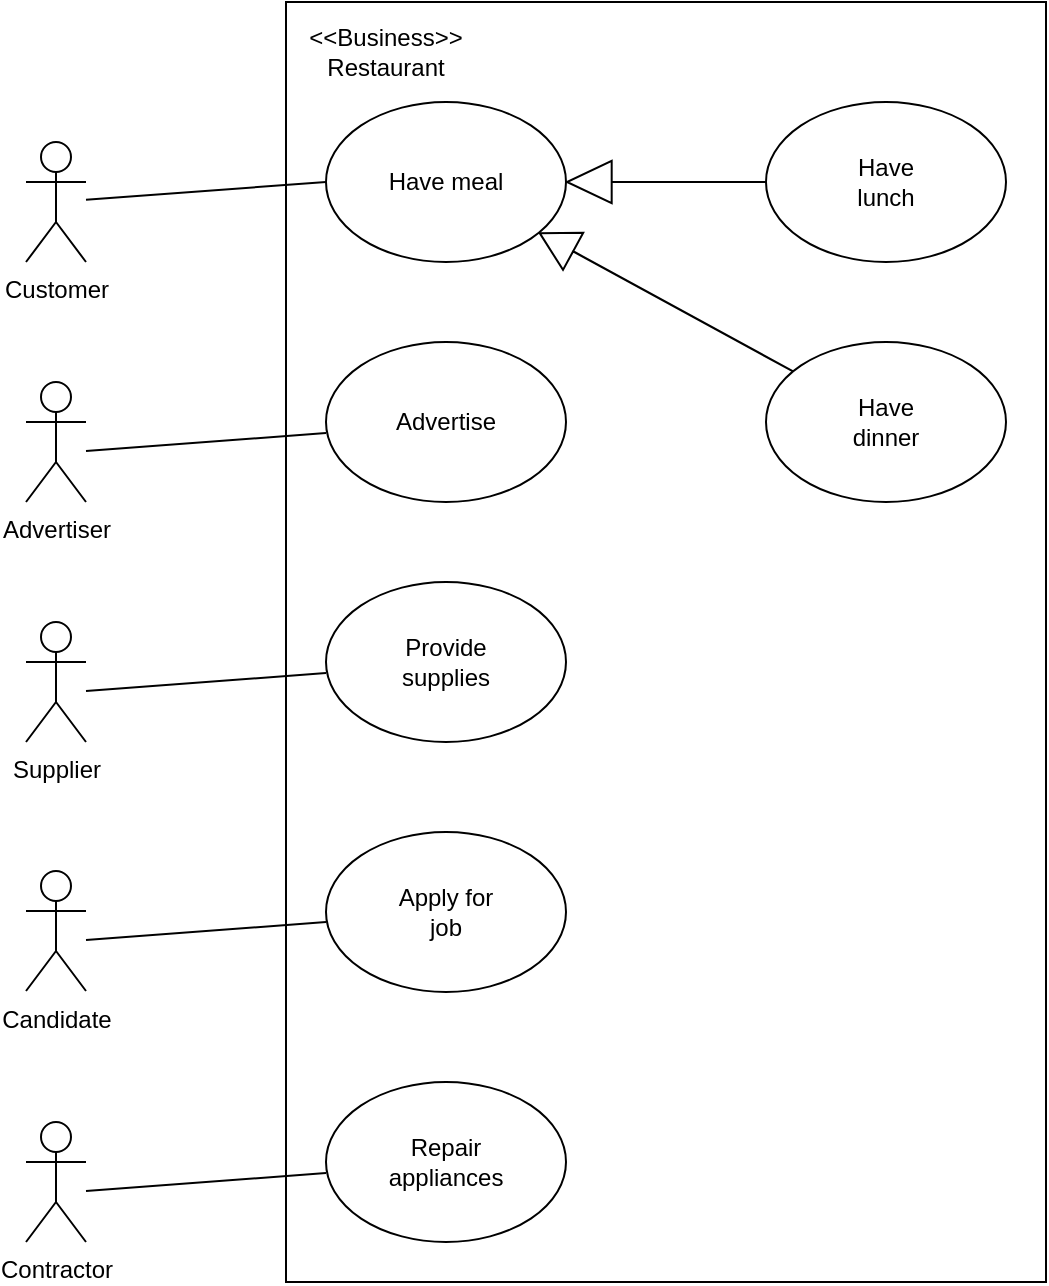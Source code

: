 <mxfile version="20.5.3" type="device"><diagram id="pbsJp_t-vWF8rV7jnKW0" name="Trang-1"><mxGraphModel dx="1491" dy="838" grid="1" gridSize="10" guides="1" tooltips="1" connect="1" arrows="1" fold="1" page="1" pageScale="1" pageWidth="827" pageHeight="1169" math="0" shadow="0"><root><mxCell id="0"/><mxCell id="1" parent="0"/><mxCell id="1comYCW8RqiEkTLiZN7N-3" value="" style="rounded=0;whiteSpace=wrap;html=1;" vertex="1" parent="1"><mxGeometry x="260" y="90" width="380" height="640" as="geometry"/></mxCell><mxCell id="1comYCW8RqiEkTLiZN7N-1" value="Customer" style="shape=umlActor;verticalLabelPosition=bottom;verticalAlign=top;html=1;outlineConnect=0;" vertex="1" parent="1"><mxGeometry x="130" y="160" width="30" height="60" as="geometry"/></mxCell><mxCell id="1comYCW8RqiEkTLiZN7N-4" value="Advertiser" style="shape=umlActor;verticalLabelPosition=bottom;verticalAlign=top;html=1;outlineConnect=0;" vertex="1" parent="1"><mxGeometry x="130" y="280" width="30" height="60" as="geometry"/></mxCell><mxCell id="1comYCW8RqiEkTLiZN7N-5" value="Supplier" style="shape=umlActor;verticalLabelPosition=bottom;verticalAlign=top;html=1;outlineConnect=0;" vertex="1" parent="1"><mxGeometry x="130" y="400" width="30" height="60" as="geometry"/></mxCell><mxCell id="1comYCW8RqiEkTLiZN7N-6" value="Candidate" style="shape=umlActor;verticalLabelPosition=bottom;verticalAlign=top;html=1;outlineConnect=0;" vertex="1" parent="1"><mxGeometry x="130" y="524.5" width="30" height="60" as="geometry"/></mxCell><mxCell id="1comYCW8RqiEkTLiZN7N-10" value="Contractor" style="shape=umlActor;verticalLabelPosition=bottom;verticalAlign=top;html=1;outlineConnect=0;" vertex="1" parent="1"><mxGeometry x="130" y="650" width="30" height="60" as="geometry"/></mxCell><mxCell id="1comYCW8RqiEkTLiZN7N-12" value="" style="ellipse;whiteSpace=wrap;html=1;" vertex="1" parent="1"><mxGeometry x="280" y="140" width="120" height="80" as="geometry"/></mxCell><mxCell id="1comYCW8RqiEkTLiZN7N-14" value="" style="ellipse;whiteSpace=wrap;html=1;" vertex="1" parent="1"><mxGeometry x="280" y="260" width="120" height="80" as="geometry"/></mxCell><mxCell id="1comYCW8RqiEkTLiZN7N-15" value="" style="ellipse;whiteSpace=wrap;html=1;" vertex="1" parent="1"><mxGeometry x="280" y="380" width="120" height="80" as="geometry"/></mxCell><mxCell id="1comYCW8RqiEkTLiZN7N-16" value="" style="ellipse;whiteSpace=wrap;html=1;" vertex="1" parent="1"><mxGeometry x="280" y="505" width="120" height="80" as="geometry"/></mxCell><mxCell id="1comYCW8RqiEkTLiZN7N-17" value="" style="ellipse;whiteSpace=wrap;html=1;" vertex="1" parent="1"><mxGeometry x="280" y="630" width="120" height="80" as="geometry"/></mxCell><mxCell id="1comYCW8RqiEkTLiZN7N-18" value="" style="ellipse;whiteSpace=wrap;html=1;" vertex="1" parent="1"><mxGeometry x="500" y="140" width="120" height="80" as="geometry"/></mxCell><mxCell id="1comYCW8RqiEkTLiZN7N-31" style="rounded=0;orthogonalLoop=1;jettySize=auto;html=1;shape=flexArrow;endArrow=block;endSize=6;arcSize=0;width=0.1;" edge="1" parent="1" source="1comYCW8RqiEkTLiZN7N-19" target="1comYCW8RqiEkTLiZN7N-12"><mxGeometry relative="1" as="geometry"/></mxCell><mxCell id="1comYCW8RqiEkTLiZN7N-19" value="" style="ellipse;whiteSpace=wrap;html=1;" vertex="1" parent="1"><mxGeometry x="500" y="260" width="120" height="80" as="geometry"/></mxCell><mxCell id="1comYCW8RqiEkTLiZN7N-22" value="" style="endArrow=none;html=1;rounded=0;entryX=0;entryY=0.5;entryDx=0;entryDy=0;" edge="1" parent="1" source="1comYCW8RqiEkTLiZN7N-1" target="1comYCW8RqiEkTLiZN7N-12"><mxGeometry width="50" height="50" relative="1" as="geometry"><mxPoint x="310" y="360" as="sourcePoint"/><mxPoint x="360" y="310" as="targetPoint"/></mxGeometry></mxCell><mxCell id="1comYCW8RqiEkTLiZN7N-23" value="" style="endArrow=none;html=1;rounded=0;entryX=0;entryY=0.5;entryDx=0;entryDy=0;" edge="1" parent="1"><mxGeometry width="50" height="50" relative="1" as="geometry"><mxPoint x="160" y="314.449" as="sourcePoint"/><mxPoint x="280" y="305.56" as="targetPoint"/></mxGeometry></mxCell><mxCell id="1comYCW8RqiEkTLiZN7N-24" value="" style="endArrow=none;html=1;rounded=0;entryX=0;entryY=0.5;entryDx=0;entryDy=0;" edge="1" parent="1"><mxGeometry width="50" height="50" relative="1" as="geometry"><mxPoint x="160" y="434.449" as="sourcePoint"/><mxPoint x="280" y="425.56" as="targetPoint"/></mxGeometry></mxCell><mxCell id="1comYCW8RqiEkTLiZN7N-25" value="" style="endArrow=none;html=1;rounded=0;entryX=0;entryY=0.5;entryDx=0;entryDy=0;" edge="1" parent="1"><mxGeometry width="50" height="50" relative="1" as="geometry"><mxPoint x="160" y="558.949" as="sourcePoint"/><mxPoint x="280" y="550.06" as="targetPoint"/></mxGeometry></mxCell><mxCell id="1comYCW8RqiEkTLiZN7N-26" value="" style="endArrow=none;html=1;rounded=0;entryX=0;entryY=0.5;entryDx=0;entryDy=0;" edge="1" parent="1"><mxGeometry width="50" height="50" relative="1" as="geometry"><mxPoint x="160" y="684.449" as="sourcePoint"/><mxPoint x="280" y="675.56" as="targetPoint"/></mxGeometry></mxCell><mxCell id="1comYCW8RqiEkTLiZN7N-32" style="rounded=0;orthogonalLoop=1;jettySize=auto;html=1;shape=flexArrow;endArrow=block;endSize=7.116;arcSize=0;width=0.1;exitX=0;exitY=0.5;exitDx=0;exitDy=0;" edge="1" parent="1" source="1comYCW8RqiEkTLiZN7N-18"><mxGeometry relative="1" as="geometry"><mxPoint x="526.999" y="249.439" as="sourcePoint"/><mxPoint x="399.998" y="179.998" as="targetPoint"/></mxGeometry></mxCell><mxCell id="1comYCW8RqiEkTLiZN7N-33" value="Have meal" style="text;html=1;strokeColor=none;fillColor=none;align=center;verticalAlign=middle;whiteSpace=wrap;rounded=0;" vertex="1" parent="1"><mxGeometry x="310" y="165" width="60" height="30" as="geometry"/></mxCell><mxCell id="1comYCW8RqiEkTLiZN7N-34" value="Have lunch" style="text;html=1;strokeColor=none;fillColor=none;align=center;verticalAlign=middle;whiteSpace=wrap;rounded=0;" vertex="1" parent="1"><mxGeometry x="530" y="165" width="60" height="30" as="geometry"/></mxCell><mxCell id="1comYCW8RqiEkTLiZN7N-35" value="Have dinner" style="text;html=1;strokeColor=none;fillColor=none;align=center;verticalAlign=middle;whiteSpace=wrap;rounded=0;" vertex="1" parent="1"><mxGeometry x="530" y="285" width="60" height="30" as="geometry"/></mxCell><mxCell id="1comYCW8RqiEkTLiZN7N-36" value="Advertise" style="text;html=1;strokeColor=none;fillColor=none;align=center;verticalAlign=middle;whiteSpace=wrap;rounded=0;" vertex="1" parent="1"><mxGeometry x="310" y="285" width="60" height="30" as="geometry"/></mxCell><mxCell id="1comYCW8RqiEkTLiZN7N-38" value="Provide supplies" style="text;html=1;strokeColor=none;fillColor=none;align=center;verticalAlign=middle;whiteSpace=wrap;rounded=0;" vertex="1" parent="1"><mxGeometry x="310" y="405" width="60" height="30" as="geometry"/></mxCell><mxCell id="1comYCW8RqiEkTLiZN7N-39" value="Apply for job" style="text;html=1;strokeColor=none;fillColor=none;align=center;verticalAlign=middle;whiteSpace=wrap;rounded=0;" vertex="1" parent="1"><mxGeometry x="310" y="530" width="60" height="30" as="geometry"/></mxCell><mxCell id="1comYCW8RqiEkTLiZN7N-40" value="Repair appliances" style="text;html=1;strokeColor=none;fillColor=none;align=center;verticalAlign=middle;whiteSpace=wrap;rounded=0;" vertex="1" parent="1"><mxGeometry x="310" y="655" width="60" height="30" as="geometry"/></mxCell><mxCell id="1comYCW8RqiEkTLiZN7N-47" value="&amp;lt;&amp;lt;Business&amp;gt;&amp;gt;&lt;br&gt;Restaurant" style="text;html=1;strokeColor=none;fillColor=none;align=center;verticalAlign=middle;whiteSpace=wrap;rounded=0;" vertex="1" parent="1"><mxGeometry x="280" y="100" width="60" height="30" as="geometry"/></mxCell></root></mxGraphModel></diagram></mxfile>
